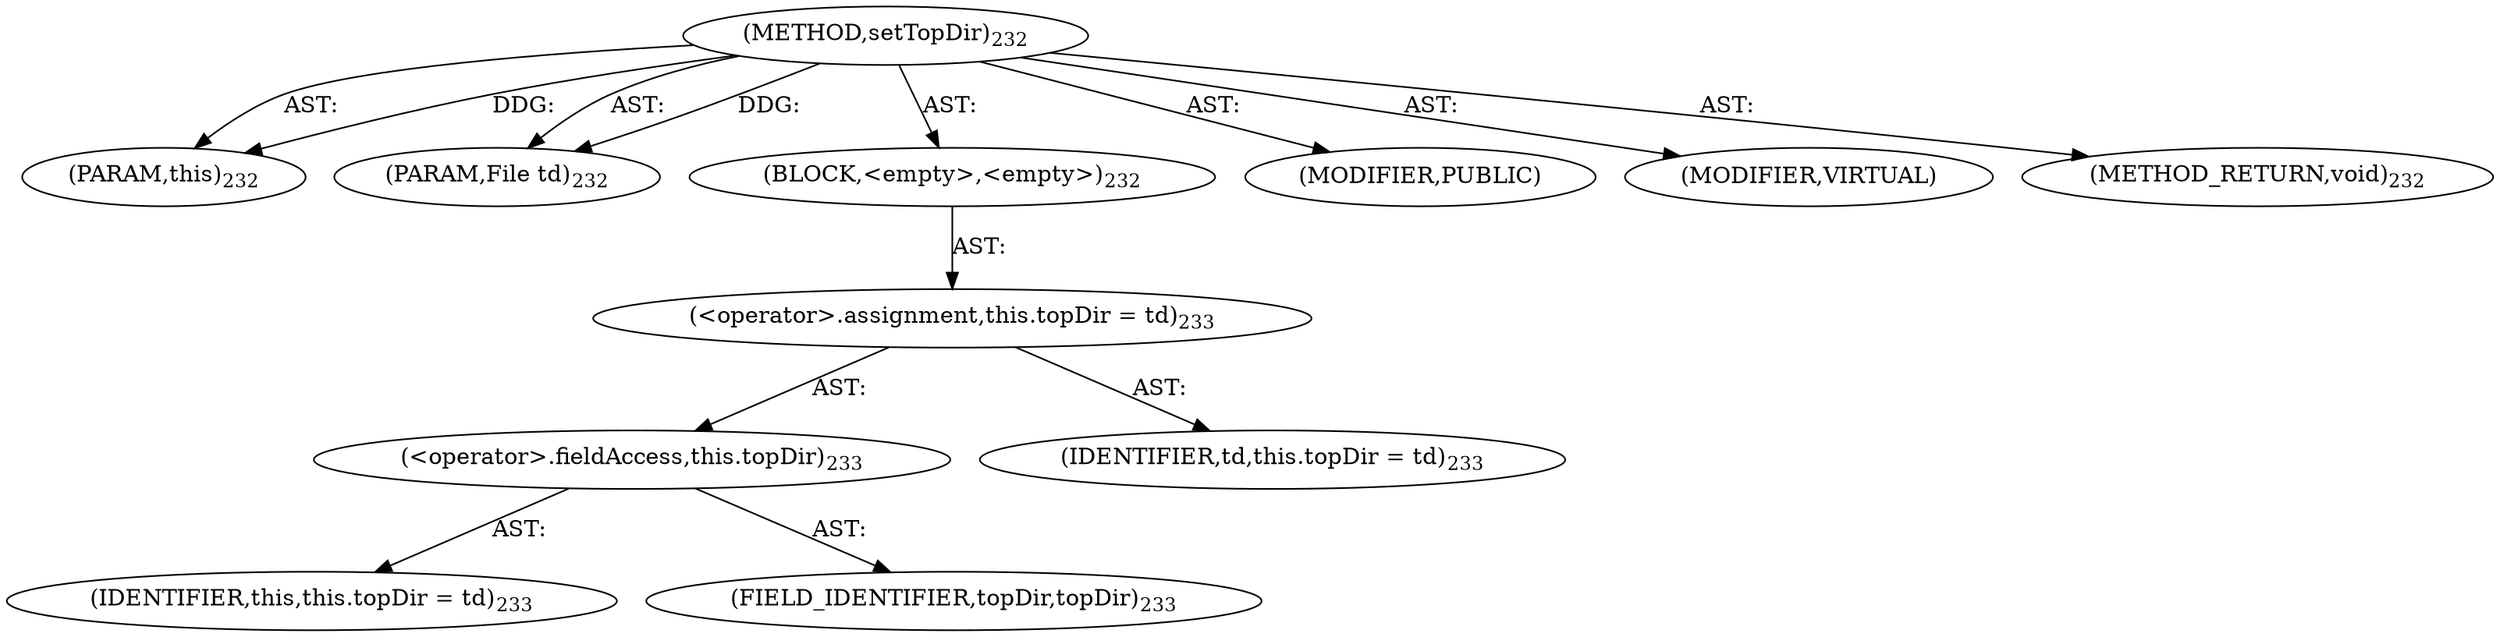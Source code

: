 digraph "setTopDir" {  
"111669149697" [label = <(METHOD,setTopDir)<SUB>232</SUB>> ]
"115964116993" [label = <(PARAM,this)<SUB>232</SUB>> ]
"115964117000" [label = <(PARAM,File td)<SUB>232</SUB>> ]
"25769803806" [label = <(BLOCK,&lt;empty&gt;,&lt;empty&gt;)<SUB>232</SUB>> ]
"30064771194" [label = <(&lt;operator&gt;.assignment,this.topDir = td)<SUB>233</SUB>> ]
"30064771195" [label = <(&lt;operator&gt;.fieldAccess,this.topDir)<SUB>233</SUB>> ]
"68719476746" [label = <(IDENTIFIER,this,this.topDir = td)<SUB>233</SUB>> ]
"55834574873" [label = <(FIELD_IDENTIFIER,topDir,topDir)<SUB>233</SUB>> ]
"68719476840" [label = <(IDENTIFIER,td,this.topDir = td)<SUB>233</SUB>> ]
"133143986187" [label = <(MODIFIER,PUBLIC)> ]
"133143986188" [label = <(MODIFIER,VIRTUAL)> ]
"128849018881" [label = <(METHOD_RETURN,void)<SUB>232</SUB>> ]
  "111669149697" -> "115964116993"  [ label = "AST: "] 
  "111669149697" -> "115964117000"  [ label = "AST: "] 
  "111669149697" -> "25769803806"  [ label = "AST: "] 
  "111669149697" -> "133143986187"  [ label = "AST: "] 
  "111669149697" -> "133143986188"  [ label = "AST: "] 
  "111669149697" -> "128849018881"  [ label = "AST: "] 
  "25769803806" -> "30064771194"  [ label = "AST: "] 
  "30064771194" -> "30064771195"  [ label = "AST: "] 
  "30064771194" -> "68719476840"  [ label = "AST: "] 
  "30064771195" -> "68719476746"  [ label = "AST: "] 
  "30064771195" -> "55834574873"  [ label = "AST: "] 
  "111669149697" -> "115964116993"  [ label = "DDG: "] 
  "111669149697" -> "115964117000"  [ label = "DDG: "] 
}
